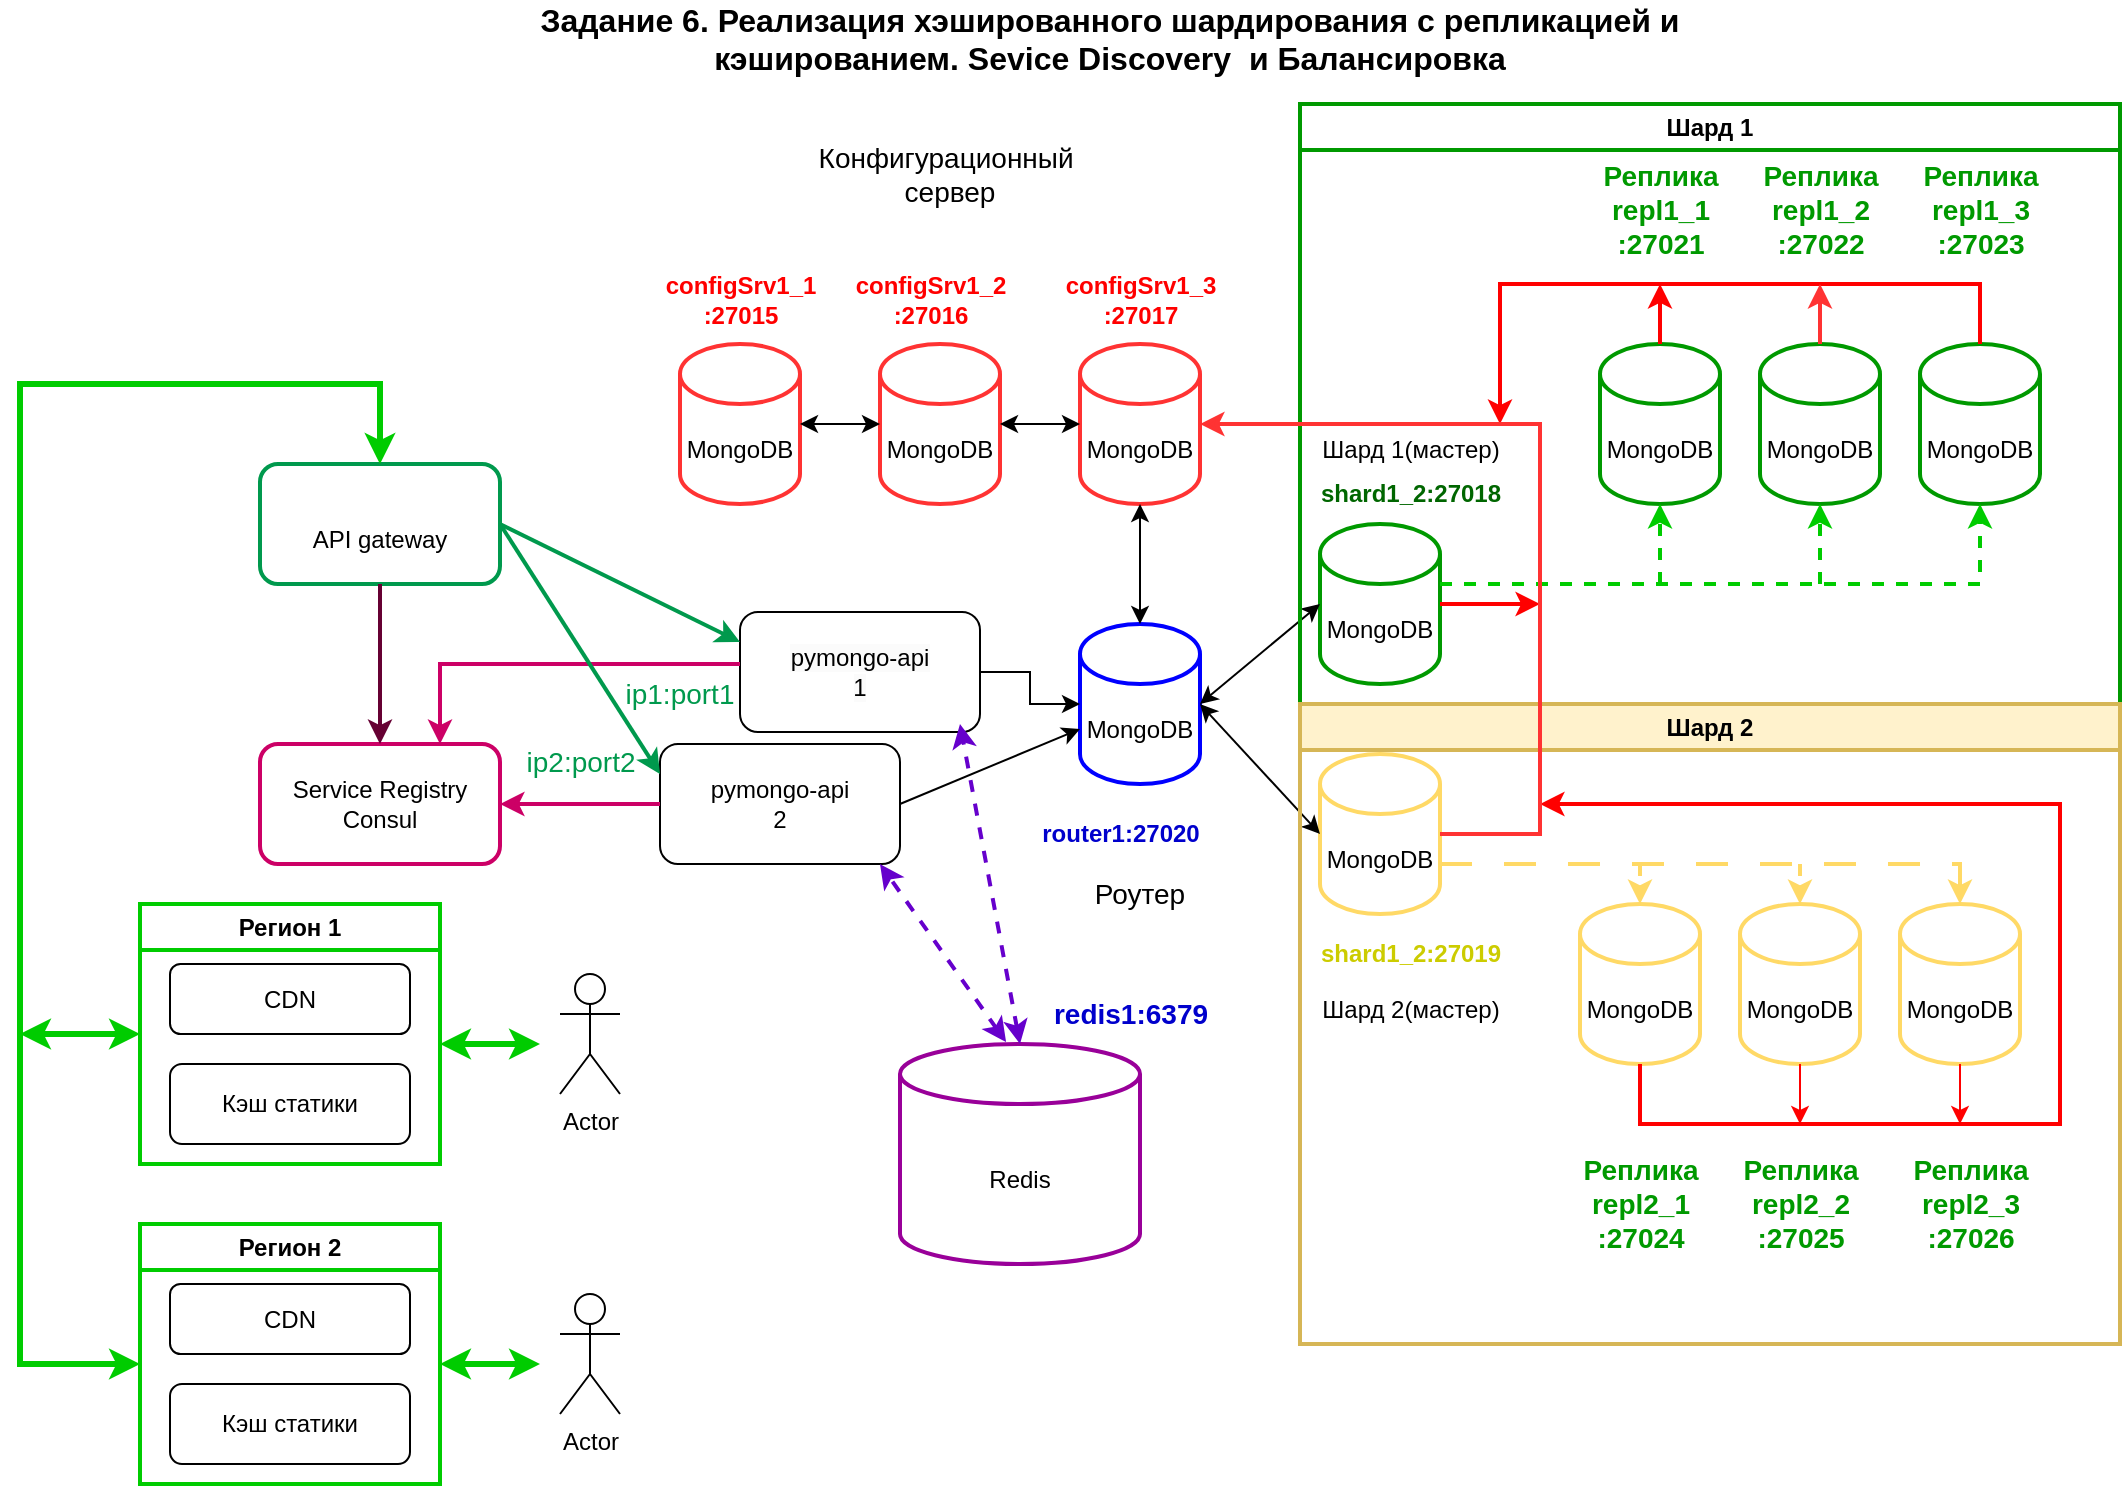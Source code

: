 <mxfile version="25.0.2">
  <diagram name="Page-1" id="-H_mtQnk-PTXWXPvYvuk">
    <mxGraphModel dx="1430" dy="873" grid="1" gridSize="10" guides="1" tooltips="1" connect="1" arrows="1" fold="1" page="1" pageScale="1" pageWidth="1169" pageHeight="827" math="0" shadow="0">
      <root>
        <mxCell id="0" />
        <mxCell id="1" parent="0" />
        <mxCell id="zA23MoTUsTF4_91t8viU-2" value="MongoDB" style="shape=cylinder3;whiteSpace=wrap;html=1;boundedLbl=1;backgroundOutline=1;size=15;strokeColor=#0000FF;strokeWidth=2;" parent="1" vertex="1">
          <mxGeometry x="570" y="360" width="60" height="80" as="geometry" />
        </mxCell>
        <mxCell id="zA23MoTUsTF4_91t8viU-3" value="pymongo-api&lt;div&gt;2&lt;/div&gt;" style="rounded=1;whiteSpace=wrap;html=1;" parent="1" vertex="1">
          <mxGeometry x="360" y="420" width="120" height="60" as="geometry" />
        </mxCell>
        <mxCell id="zA23MoTUsTF4_91t8viU-4" style="edgeStyle=orthogonalEdgeStyle;rounded=0;orthogonalLoop=1;jettySize=auto;html=1;entryX=0;entryY=0.5;entryDx=0;entryDy=0;entryPerimeter=0;exitX=1;exitY=0.5;exitDx=0;exitDy=0;" parent="1" source="430lqr9MEuhTMqPq5amr-2" target="zA23MoTUsTF4_91t8viU-2" edge="1">
          <mxGeometry relative="1" as="geometry">
            <mxPoint x="520" y="400" as="sourcePoint" />
          </mxGeometry>
        </mxCell>
        <mxCell id="mKw6a-kfwTMlM3zWuT2E-1" value="MongoDB" style="shape=cylinder3;whiteSpace=wrap;html=1;boundedLbl=1;backgroundOutline=1;size=15;strokeColor=#FF3333;strokeWidth=2;" parent="1" vertex="1">
          <mxGeometry x="570" y="220" width="60" height="80" as="geometry" />
        </mxCell>
        <mxCell id="mKw6a-kfwTMlM3zWuT2E-2" value="MongoDB" style="shape=cylinder3;whiteSpace=wrap;html=1;boundedLbl=1;backgroundOutline=1;size=15;strokeColor=#009900;strokeWidth=2;" parent="1" vertex="1">
          <mxGeometry x="690" y="310" width="60" height="80" as="geometry" />
        </mxCell>
        <mxCell id="mKw6a-kfwTMlM3zWuT2E-3" value="MongoDB" style="shape=cylinder3;whiteSpace=wrap;html=1;boundedLbl=1;backgroundOutline=1;size=15;strokeColor=#FFD966;strokeWidth=2;" parent="1" vertex="1">
          <mxGeometry x="690" y="425" width="60" height="80" as="geometry" />
        </mxCell>
        <mxCell id="mKw6a-kfwTMlM3zWuT2E-4" value="&lt;font style=&quot;font-size: 14px;&quot;&gt;Роутер&lt;/font&gt;" style="text;html=1;align=center;verticalAlign=middle;whiteSpace=wrap;rounded=0;" parent="1" vertex="1">
          <mxGeometry x="570" y="480" width="60" height="30" as="geometry" />
        </mxCell>
        <mxCell id="mKw6a-kfwTMlM3zWuT2E-5" value="&lt;font style=&quot;font-size: 14px;&quot;&gt;Конфигурационный&amp;nbsp;&lt;/font&gt;&lt;div&gt;&lt;font style=&quot;font-size: 14px;&quot;&gt;сервер&lt;/font&gt;&lt;/div&gt;" style="text;html=1;align=center;verticalAlign=middle;whiteSpace=wrap;rounded=0;" parent="1" vertex="1">
          <mxGeometry x="420" y="120" width="170" height="30" as="geometry" />
        </mxCell>
        <mxCell id="mKw6a-kfwTMlM3zWuT2E-6" value="&lt;font style=&quot;font-size: 16px;&quot;&gt;&lt;b&gt;Задание 6. Реализация хэшированного шардирования с репликацией и кэшированием. Sevice Discovery&amp;nbsp; и Балансировка&lt;/b&gt;&lt;/font&gt;&lt;div&gt;&lt;br&gt;&lt;/div&gt;" style="text;html=1;align=center;verticalAlign=middle;whiteSpace=wrap;rounded=0;" parent="1" vertex="1">
          <mxGeometry x="295" y="60" width="580" height="30" as="geometry" />
        </mxCell>
        <mxCell id="mKw6a-kfwTMlM3zWuT2E-7" value="" style="endArrow=classic;startArrow=classic;html=1;rounded=0;entryX=0;entryY=0.5;entryDx=0;entryDy=0;entryPerimeter=0;exitX=1;exitY=0.5;exitDx=0;exitDy=0;exitPerimeter=0;" parent="1" source="zA23MoTUsTF4_91t8viU-2" target="mKw6a-kfwTMlM3zWuT2E-2" edge="1">
          <mxGeometry width="50" height="50" relative="1" as="geometry">
            <mxPoint x="630" y="390" as="sourcePoint" />
            <mxPoint x="680" y="340" as="targetPoint" />
          </mxGeometry>
        </mxCell>
        <mxCell id="mKw6a-kfwTMlM3zWuT2E-8" value="" style="endArrow=classic;startArrow=classic;html=1;rounded=0;entryX=0;entryY=0.5;entryDx=0;entryDy=0;entryPerimeter=0;" parent="1" target="mKw6a-kfwTMlM3zWuT2E-3" edge="1">
          <mxGeometry width="50" height="50" relative="1" as="geometry">
            <mxPoint x="630" y="400" as="sourcePoint" />
            <mxPoint x="680" y="350" as="targetPoint" />
          </mxGeometry>
        </mxCell>
        <mxCell id="mKw6a-kfwTMlM3zWuT2E-12" value="" style="endArrow=classic;startArrow=classic;html=1;rounded=0;entryX=0.5;entryY=1;entryDx=0;entryDy=0;entryPerimeter=0;" parent="1" target="mKw6a-kfwTMlM3zWuT2E-1" edge="1">
          <mxGeometry width="50" height="50" relative="1" as="geometry">
            <mxPoint x="600" y="360" as="sourcePoint" />
            <mxPoint x="650" y="310" as="targetPoint" />
          </mxGeometry>
        </mxCell>
        <mxCell id="mKw6a-kfwTMlM3zWuT2E-15" value="" style="endArrow=classic;html=1;rounded=0;strokeColor=#FF0000;strokeWidth=2;" parent="1" edge="1">
          <mxGeometry width="50" height="50" relative="1" as="geometry">
            <mxPoint x="750" y="350" as="sourcePoint" />
            <mxPoint x="800" y="350" as="targetPoint" />
          </mxGeometry>
        </mxCell>
        <mxCell id="mKw6a-kfwTMlM3zWuT2E-17" value="MongoDB" style="shape=cylinder3;whiteSpace=wrap;html=1;boundedLbl=1;backgroundOutline=1;size=15;strokeColor=#009900;strokeWidth=2;" parent="1" vertex="1">
          <mxGeometry x="830" y="220" width="60" height="80" as="geometry" />
        </mxCell>
        <mxCell id="mKw6a-kfwTMlM3zWuT2E-18" value="MongoDB" style="shape=cylinder3;whiteSpace=wrap;html=1;boundedLbl=1;backgroundOutline=1;size=15;strokeColor=#009900;strokeWidth=2;" parent="1" vertex="1">
          <mxGeometry x="910" y="220" width="60" height="80" as="geometry" />
        </mxCell>
        <mxCell id="mKw6a-kfwTMlM3zWuT2E-19" value="MongoDB" style="shape=cylinder3;whiteSpace=wrap;html=1;boundedLbl=1;backgroundOutline=1;size=15;strokeColor=#009900;strokeWidth=2;" parent="1" vertex="1">
          <mxGeometry x="990" y="220" width="60" height="80" as="geometry" />
        </mxCell>
        <mxCell id="mKw6a-kfwTMlM3zWuT2E-20" value="MongoDB" style="shape=cylinder3;whiteSpace=wrap;html=1;boundedLbl=1;backgroundOutline=1;size=15;strokeColor=#FFD966;strokeWidth=2;" parent="1" vertex="1">
          <mxGeometry x="820" y="500" width="60" height="80" as="geometry" />
        </mxCell>
        <mxCell id="mKw6a-kfwTMlM3zWuT2E-21" value="MongoDB" style="shape=cylinder3;whiteSpace=wrap;html=1;boundedLbl=1;backgroundOutline=1;size=15;strokeColor=#FFD966;strokeWidth=2;" parent="1" vertex="1">
          <mxGeometry x="900" y="500" width="60" height="80" as="geometry" />
        </mxCell>
        <mxCell id="mKw6a-kfwTMlM3zWuT2E-22" value="MongoDB" style="shape=cylinder3;whiteSpace=wrap;html=1;boundedLbl=1;backgroundOutline=1;size=15;strokeColor=#FFD966;strokeWidth=2;" parent="1" vertex="1">
          <mxGeometry x="980" y="500" width="60" height="80" as="geometry" />
        </mxCell>
        <mxCell id="mKw6a-kfwTMlM3zWuT2E-23" value="&lt;b&gt;&lt;font color=&quot;#009900&quot; style=&quot;font-size: 14px;&quot;&gt;Реплика&lt;/font&gt;&lt;/b&gt;&lt;div&gt;&lt;b&gt;&lt;font color=&quot;#009900&quot; style=&quot;font-size: 14px;&quot;&gt;repl1_1&lt;/font&gt;&lt;/b&gt;&lt;/div&gt;&lt;div&gt;&lt;b&gt;&lt;font color=&quot;#009900&quot; style=&quot;font-size: 14px;&quot;&gt;:27021&lt;/font&gt;&lt;/b&gt;&lt;/div&gt;" style="text;html=1;align=center;verticalAlign=middle;resizable=0;points=[];autosize=1;strokeColor=none;fillColor=none;" parent="1" vertex="1">
          <mxGeometry x="815" y="123" width="90" height="60" as="geometry" />
        </mxCell>
        <mxCell id="mKw6a-kfwTMlM3zWuT2E-24" value="&lt;font color=&quot;#009900&quot; style=&quot;font-size: 14px;&quot;&gt;&lt;b&gt;Реплика&lt;/b&gt;&lt;/font&gt;&lt;div&gt;&lt;font color=&quot;#009900&quot; style=&quot;font-size: 14px;&quot;&gt;&lt;b&gt;repl1_2&lt;/b&gt;&lt;/font&gt;&lt;/div&gt;&lt;div&gt;&lt;font color=&quot;#009900&quot; style=&quot;font-size: 14px;&quot;&gt;&lt;b&gt;:27022&lt;/b&gt;&lt;/font&gt;&lt;/div&gt;" style="text;html=1;align=center;verticalAlign=middle;resizable=0;points=[];autosize=1;strokeColor=none;fillColor=none;" parent="1" vertex="1">
          <mxGeometry x="895" y="123" width="90" height="60" as="geometry" />
        </mxCell>
        <mxCell id="mKw6a-kfwTMlM3zWuT2E-25" value="&lt;font color=&quot;#009900&quot; style=&quot;font-size: 14px;&quot;&gt;&lt;b&gt;Реплика&lt;/b&gt;&lt;/font&gt;&lt;div&gt;&lt;font color=&quot;#009900&quot; style=&quot;font-size: 14px;&quot;&gt;&lt;b&gt;repl1_3&lt;/b&gt;&lt;/font&gt;&lt;/div&gt;&lt;div&gt;&lt;font color=&quot;#009900&quot; style=&quot;font-size: 14px;&quot;&gt;&lt;b&gt;:27023&lt;/b&gt;&lt;/font&gt;&lt;/div&gt;" style="text;html=1;align=center;verticalAlign=middle;resizable=0;points=[];autosize=1;strokeColor=none;fillColor=none;" parent="1" vertex="1">
          <mxGeometry x="975" y="123" width="90" height="60" as="geometry" />
        </mxCell>
        <mxCell id="mKw6a-kfwTMlM3zWuT2E-26" value="&lt;font color=&quot;#009900&quot; style=&quot;font-size: 14px;&quot;&gt;&lt;b&gt;Реплика&lt;/b&gt;&lt;/font&gt;&lt;div&gt;&lt;font color=&quot;#009900&quot; style=&quot;font-size: 14px;&quot;&gt;&lt;b&gt;repl2_1&lt;/b&gt;&lt;/font&gt;&lt;/div&gt;&lt;div&gt;&lt;font color=&quot;#009900&quot; style=&quot;font-size: 14px;&quot;&gt;&lt;b&gt;:27024&lt;/b&gt;&lt;/font&gt;&lt;/div&gt;" style="text;html=1;align=center;verticalAlign=middle;resizable=0;points=[];autosize=1;strokeColor=none;fillColor=none;" parent="1" vertex="1">
          <mxGeometry x="805" y="620" width="90" height="60" as="geometry" />
        </mxCell>
        <mxCell id="mKw6a-kfwTMlM3zWuT2E-27" value="&lt;font color=&quot;#009900&quot; style=&quot;font-size: 14px;&quot;&gt;&lt;b&gt;Реплика&lt;/b&gt;&lt;/font&gt;&lt;div&gt;&lt;font color=&quot;#009900&quot; style=&quot;font-size: 14px;&quot;&gt;&lt;b&gt;repl2_2&lt;/b&gt;&lt;/font&gt;&lt;/div&gt;&lt;div&gt;&lt;font color=&quot;#009900&quot; style=&quot;font-size: 14px;&quot;&gt;&lt;b&gt;:27025&lt;/b&gt;&lt;/font&gt;&lt;/div&gt;" style="text;html=1;align=center;verticalAlign=middle;resizable=0;points=[];autosize=1;strokeColor=none;fillColor=none;" parent="1" vertex="1">
          <mxGeometry x="885" y="620" width="90" height="60" as="geometry" />
        </mxCell>
        <mxCell id="mKw6a-kfwTMlM3zWuT2E-29" value="" style="endArrow=classic;html=1;rounded=0;entryX=0.5;entryY=0;entryDx=0;entryDy=0;entryPerimeter=0;dashed=1;dashPattern=8 8;strokeColor=#FFD966;strokeWidth=2;" parent="1" target="mKw6a-kfwTMlM3zWuT2E-22" edge="1">
          <mxGeometry width="50" height="50" relative="1" as="geometry">
            <mxPoint x="750" y="480" as="sourcePoint" />
            <mxPoint x="1050" y="480" as="targetPoint" />
            <Array as="points">
              <mxPoint x="1010" y="480" />
            </Array>
          </mxGeometry>
        </mxCell>
        <mxCell id="mKw6a-kfwTMlM3zWuT2E-30" value="" style="endArrow=classic;html=1;rounded=0;entryX=0.5;entryY=0;entryDx=0;entryDy=0;entryPerimeter=0;dashed=1;strokeColor=#FFD966;strokeWidth=2;" parent="1" target="mKw6a-kfwTMlM3zWuT2E-21" edge="1">
          <mxGeometry width="50" height="50" relative="1" as="geometry">
            <mxPoint x="930" y="480" as="sourcePoint" />
            <mxPoint x="970" y="430" as="targetPoint" />
          </mxGeometry>
        </mxCell>
        <mxCell id="mKw6a-kfwTMlM3zWuT2E-31" value="" style="endArrow=classic;html=1;rounded=0;entryX=0.5;entryY=0;entryDx=0;entryDy=0;entryPerimeter=0;dashed=1;strokeWidth=2;strokeColor=#FFD966;" parent="1" target="mKw6a-kfwTMlM3zWuT2E-20" edge="1">
          <mxGeometry width="50" height="50" relative="1" as="geometry">
            <mxPoint x="850" y="480" as="sourcePoint" />
            <mxPoint x="900" y="430" as="targetPoint" />
          </mxGeometry>
        </mxCell>
        <mxCell id="mKw6a-kfwTMlM3zWuT2E-32" value="" style="endArrow=classic;html=1;rounded=0;entryX=0.5;entryY=1;entryDx=0;entryDy=0;entryPerimeter=0;dashed=1;strokeColor=#00CC00;strokeWidth=2;" parent="1" target="mKw6a-kfwTMlM3zWuT2E-19" edge="1">
          <mxGeometry width="50" height="50" relative="1" as="geometry">
            <mxPoint x="750" y="340" as="sourcePoint" />
            <mxPoint x="800" y="290" as="targetPoint" />
            <Array as="points">
              <mxPoint x="1020" y="340" />
            </Array>
          </mxGeometry>
        </mxCell>
        <mxCell id="mKw6a-kfwTMlM3zWuT2E-33" value="" style="endArrow=classic;html=1;rounded=0;entryX=0.5;entryY=1;entryDx=0;entryDy=0;entryPerimeter=0;dashed=1;strokeColor=#00CC00;strokeWidth=2;" parent="1" target="mKw6a-kfwTMlM3zWuT2E-18" edge="1">
          <mxGeometry width="50" height="50" relative="1" as="geometry">
            <mxPoint x="940" y="340" as="sourcePoint" />
            <mxPoint x="990" y="290" as="targetPoint" />
          </mxGeometry>
        </mxCell>
        <mxCell id="mKw6a-kfwTMlM3zWuT2E-34" value="" style="endArrow=classic;html=1;rounded=0;entryX=0.5;entryY=1;entryDx=0;entryDy=0;entryPerimeter=0;dashed=1;strokeColor=#00CC00;strokeWidth=2;" parent="1" target="mKw6a-kfwTMlM3zWuT2E-17" edge="1">
          <mxGeometry width="50" height="50" relative="1" as="geometry">
            <mxPoint x="860" y="340" as="sourcePoint" />
            <mxPoint x="900" y="290" as="targetPoint" />
          </mxGeometry>
        </mxCell>
        <mxCell id="mKw6a-kfwTMlM3zWuT2E-35" value="" style="endArrow=classic;html=1;rounded=0;strokeColor=#FF0000;strokeWidth=2;" parent="1" edge="1">
          <mxGeometry width="50" height="50" relative="1" as="geometry">
            <mxPoint x="850" y="580" as="sourcePoint" />
            <mxPoint x="800" y="450" as="targetPoint" />
            <Array as="points">
              <mxPoint x="850" y="610" />
              <mxPoint x="1060" y="610" />
              <mxPoint x="1060" y="450" />
            </Array>
          </mxGeometry>
        </mxCell>
        <mxCell id="mKw6a-kfwTMlM3zWuT2E-36" value="" style="endArrow=classic;html=1;rounded=0;strokeColor=#FF0000;" parent="1" edge="1">
          <mxGeometry width="50" height="50" relative="1" as="geometry">
            <mxPoint x="930" y="580" as="sourcePoint" />
            <mxPoint x="930" y="610" as="targetPoint" />
          </mxGeometry>
        </mxCell>
        <mxCell id="mKw6a-kfwTMlM3zWuT2E-37" value="" style="endArrow=classic;html=1;rounded=0;strokeColor=#FF0000;" parent="1" edge="1">
          <mxGeometry width="50" height="50" relative="1" as="geometry">
            <mxPoint x="1010" y="580" as="sourcePoint" />
            <mxPoint x="1010" y="610" as="targetPoint" />
          </mxGeometry>
        </mxCell>
        <mxCell id="mKw6a-kfwTMlM3zWuT2E-38" value="" style="endArrow=classic;html=1;rounded=0;strokeColor=#FF0000;strokeWidth=2;" parent="1" edge="1">
          <mxGeometry width="50" height="50" relative="1" as="geometry">
            <mxPoint x="1020" y="220" as="sourcePoint" />
            <mxPoint x="780" y="260" as="targetPoint" />
            <Array as="points">
              <mxPoint x="1020" y="190" />
              <mxPoint x="780" y="190" />
            </Array>
          </mxGeometry>
        </mxCell>
        <mxCell id="mKw6a-kfwTMlM3zWuT2E-39" value="" style="endArrow=classic;html=1;rounded=0;strokeColor=#FF3333;strokeWidth=2;" parent="1" edge="1">
          <mxGeometry width="50" height="50" relative="1" as="geometry">
            <mxPoint x="940" y="220" as="sourcePoint" />
            <mxPoint x="940" y="190" as="targetPoint" />
          </mxGeometry>
        </mxCell>
        <mxCell id="mKw6a-kfwTMlM3zWuT2E-40" value="" style="endArrow=classic;html=1;rounded=0;strokeColor=#FF0000;strokeWidth=2;" parent="1" edge="1">
          <mxGeometry width="50" height="50" relative="1" as="geometry">
            <mxPoint x="860" y="220" as="sourcePoint" />
            <mxPoint x="860" y="190" as="targetPoint" />
          </mxGeometry>
        </mxCell>
        <mxCell id="mKw6a-kfwTMlM3zWuT2E-41" value="Шард 1" style="swimlane;whiteSpace=wrap;html=1;strokeColor=#009900;strokeWidth=2;" parent="1" vertex="1">
          <mxGeometry x="680" y="100" width="410" height="300" as="geometry" />
        </mxCell>
        <mxCell id="8V42qVTOC1k6mHcDL1kq-3" value="Шард 1(мастер)&lt;div&gt;&lt;br&gt;&lt;/div&gt;" style="text;html=1;align=center;verticalAlign=middle;resizable=0;points=[];autosize=1;strokeColor=none;fillColor=none;" parent="mKw6a-kfwTMlM3zWuT2E-41" vertex="1">
          <mxGeometry x="-10" y="160" width="130" height="40" as="geometry" />
        </mxCell>
        <mxCell id="8V42qVTOC1k6mHcDL1kq-7" value="&lt;font color=&quot;#006600&quot;&gt;&lt;b&gt;shard1_2:27018&lt;/b&gt;&lt;/font&gt;" style="text;html=1;align=center;verticalAlign=middle;resizable=0;points=[];autosize=1;strokeColor=none;fillColor=none;" parent="mKw6a-kfwTMlM3zWuT2E-41" vertex="1">
          <mxGeometry x="-10" y="180" width="130" height="30" as="geometry" />
        </mxCell>
        <mxCell id="mKw6a-kfwTMlM3zWuT2E-42" value="Шард 2" style="swimlane;whiteSpace=wrap;html=1;fillColor=#fff2cc;strokeColor=#d6b656;strokeWidth=2;" parent="1" vertex="1">
          <mxGeometry x="680" y="400" width="410" height="320" as="geometry" />
        </mxCell>
        <mxCell id="8V42qVTOC1k6mHcDL1kq-6" value="Шард 2(мастер)&lt;div&gt;&lt;br&gt;&lt;/div&gt;" style="text;html=1;align=center;verticalAlign=middle;resizable=0;points=[];autosize=1;strokeColor=none;fillColor=none;" parent="mKw6a-kfwTMlM3zWuT2E-42" vertex="1">
          <mxGeometry x="-10" y="140" width="130" height="40" as="geometry" />
        </mxCell>
        <mxCell id="8V42qVTOC1k6mHcDL1kq-8" value="&lt;font color=&quot;#cccc00&quot;&gt;&lt;b&gt;shard1_2:27019&lt;/b&gt;&lt;/font&gt;" style="text;html=1;align=center;verticalAlign=middle;resizable=0;points=[];autosize=1;strokeColor=none;fillColor=none;" parent="mKw6a-kfwTMlM3zWuT2E-42" vertex="1">
          <mxGeometry x="-10" y="110" width="130" height="30" as="geometry" />
        </mxCell>
        <mxCell id="mKw6a-kfwTMlM3zWuT2E-28" value="&lt;font color=&quot;#009900&quot; style=&quot;font-size: 14px;&quot;&gt;&lt;b&gt;Реплика&lt;/b&gt;&lt;/font&gt;&lt;div&gt;&lt;font color=&quot;#009900&quot; style=&quot;font-size: 14px;&quot;&gt;&lt;b&gt;repl2_3&lt;/b&gt;&lt;/font&gt;&lt;/div&gt;&lt;div&gt;&lt;font color=&quot;#009900&quot; style=&quot;font-size: 14px;&quot;&gt;&lt;b&gt;:27026&lt;/b&gt;&lt;/font&gt;&lt;/div&gt;" style="text;html=1;align=center;verticalAlign=middle;resizable=0;points=[];autosize=1;strokeColor=none;fillColor=none;" parent="mKw6a-kfwTMlM3zWuT2E-42" vertex="1">
          <mxGeometry x="290" y="220" width="90" height="60" as="geometry" />
        </mxCell>
        <mxCell id="mKw6a-kfwTMlM3zWuT2E-14" value="" style="endArrow=classic;html=1;rounded=0;exitX=1;exitY=0.5;exitDx=0;exitDy=0;exitPerimeter=0;entryX=1;entryY=0.5;entryDx=0;entryDy=0;entryPerimeter=0;strokeColor=#FF3333;strokeWidth=2;" parent="1" source="mKw6a-kfwTMlM3zWuT2E-3" target="mKw6a-kfwTMlM3zWuT2E-1" edge="1">
          <mxGeometry width="50" height="50" relative="1" as="geometry">
            <mxPoint x="760" y="470" as="sourcePoint" />
            <mxPoint x="800" y="210" as="targetPoint" />
            <Array as="points">
              <mxPoint x="800" y="465" />
              <mxPoint x="800" y="260" />
            </Array>
          </mxGeometry>
        </mxCell>
        <mxCell id="8V42qVTOC1k6mHcDL1kq-1" value="&lt;font color=&quot;#ff0000&quot;&gt;&lt;b style=&quot;&quot;&gt;configSrv1_3&lt;/b&gt;&lt;/font&gt;&lt;div&gt;&lt;font color=&quot;#ff0000&quot;&gt;&lt;b style=&quot;&quot;&gt;:27017&lt;/b&gt;&lt;/font&gt;&lt;/div&gt;" style="text;html=1;align=center;verticalAlign=middle;resizable=0;points=[];autosize=1;strokeColor=none;fillColor=none;" parent="1" vertex="1">
          <mxGeometry x="545" y="178" width="110" height="40" as="geometry" />
        </mxCell>
        <mxCell id="8V42qVTOC1k6mHcDL1kq-2" value="&lt;font color=&quot;#0000cc&quot;&gt;&lt;b style=&quot;&quot;&gt;router1:27020&lt;/b&gt;&lt;/font&gt;" style="text;html=1;align=center;verticalAlign=middle;resizable=0;points=[];autosize=1;strokeColor=none;fillColor=none;" parent="1" vertex="1">
          <mxGeometry x="530" y="450" width="120" height="30" as="geometry" />
        </mxCell>
        <mxCell id="y_HtmazN0kneG0MGvAsQ-1" value="MongoDB" style="shape=cylinder3;whiteSpace=wrap;html=1;boundedLbl=1;backgroundOutline=1;size=15;strokeColor=#FF3333;strokeWidth=2;" parent="1" vertex="1">
          <mxGeometry x="470" y="220" width="60" height="80" as="geometry" />
        </mxCell>
        <mxCell id="y_HtmazN0kneG0MGvAsQ-2" value="MongoDB" style="shape=cylinder3;whiteSpace=wrap;html=1;boundedLbl=1;backgroundOutline=1;size=15;strokeColor=#FF3333;strokeWidth=2;" parent="1" vertex="1">
          <mxGeometry x="370" y="220" width="60" height="80" as="geometry" />
        </mxCell>
        <mxCell id="y_HtmazN0kneG0MGvAsQ-3" value="" style="endArrow=classic;startArrow=classic;html=1;rounded=0;entryX=0;entryY=0.5;entryDx=0;entryDy=0;entryPerimeter=0;" parent="1" target="mKw6a-kfwTMlM3zWuT2E-1" edge="1">
          <mxGeometry width="50" height="50" relative="1" as="geometry">
            <mxPoint x="530" y="260" as="sourcePoint" />
            <mxPoint x="580" y="210" as="targetPoint" />
          </mxGeometry>
        </mxCell>
        <mxCell id="y_HtmazN0kneG0MGvAsQ-4" value="" style="endArrow=classic;startArrow=classic;html=1;rounded=0;entryX=0;entryY=0.5;entryDx=0;entryDy=0;entryPerimeter=0;" parent="1" target="y_HtmazN0kneG0MGvAsQ-1" edge="1">
          <mxGeometry width="50" height="50" relative="1" as="geometry">
            <mxPoint x="430" y="260" as="sourcePoint" />
            <mxPoint x="480" y="210" as="targetPoint" />
          </mxGeometry>
        </mxCell>
        <mxCell id="y_HtmazN0kneG0MGvAsQ-5" value="&lt;font color=&quot;#ff0000&quot;&gt;&lt;b style=&quot;&quot;&gt;configSrv1_2&lt;/b&gt;&lt;/font&gt;&lt;div&gt;&lt;font color=&quot;#ff0000&quot;&gt;&lt;b style=&quot;&quot;&gt;:27016&lt;/b&gt;&lt;/font&gt;&lt;/div&gt;" style="text;html=1;align=center;verticalAlign=middle;resizable=0;points=[];autosize=1;strokeColor=none;fillColor=none;" parent="1" vertex="1">
          <mxGeometry x="440" y="178" width="110" height="40" as="geometry" />
        </mxCell>
        <mxCell id="y_HtmazN0kneG0MGvAsQ-6" value="&lt;font color=&quot;#ff0000&quot;&gt;&lt;b style=&quot;&quot;&gt;configSrv1_1&lt;/b&gt;&lt;/font&gt;&lt;div&gt;&lt;font color=&quot;#ff0000&quot;&gt;&lt;b style=&quot;&quot;&gt;:27015&lt;/b&gt;&lt;/font&gt;&lt;/div&gt;" style="text;html=1;align=center;verticalAlign=middle;resizable=0;points=[];autosize=1;strokeColor=none;fillColor=none;" parent="1" vertex="1">
          <mxGeometry x="345" y="178" width="110" height="40" as="geometry" />
        </mxCell>
        <mxCell id="SX4wt5dCsI62jrLSf9M_-1" value="Redis" style="shape=cylinder3;whiteSpace=wrap;html=1;boundedLbl=1;backgroundOutline=1;size=15;strokeWidth=2;strokeColor=#990099;" parent="1" vertex="1">
          <mxGeometry x="480" y="570" width="120" height="110" as="geometry" />
        </mxCell>
        <mxCell id="SX4wt5dCsI62jrLSf9M_-3" value="&lt;font style=&quot;font-size: 14px;&quot; color=&quot;#0000cc&quot;&gt;&lt;b&gt;redis1:6379&lt;/b&gt;&lt;/font&gt;" style="text;html=1;align=center;verticalAlign=middle;resizable=0;points=[];autosize=1;strokeColor=none;fillColor=none;" parent="1" vertex="1">
          <mxGeometry x="535" y="540" width="120" height="30" as="geometry" />
        </mxCell>
        <mxCell id="430lqr9MEuhTMqPq5amr-1" value="&lt;br&gt;API gateway" style="rounded=1;whiteSpace=wrap;html=1;strokeColor=#00994D;strokeWidth=2;" vertex="1" parent="1">
          <mxGeometry x="160" y="280" width="120" height="60" as="geometry" />
        </mxCell>
        <mxCell id="430lqr9MEuhTMqPq5amr-2" value="&lt;span style=&quot;color: rgb(0, 0, 0); font-family: Helvetica; font-size: 12px; font-style: normal; font-variant-ligatures: normal; font-variant-caps: normal; font-weight: 400; letter-spacing: normal; orphans: 2; text-align: center; text-indent: 0px; text-transform: none; widows: 2; word-spacing: 0px; -webkit-text-stroke-width: 0px; white-space: normal; background-color: rgb(251, 251, 251); text-decoration-thickness: initial; text-decoration-style: initial; text-decoration-color: initial; display: inline !important; float: none;&quot;&gt;pymongo-api&lt;br&gt;1&lt;/span&gt;" style="rounded=1;whiteSpace=wrap;html=1;" vertex="1" parent="1">
          <mxGeometry x="400" y="354" width="120" height="60" as="geometry" />
        </mxCell>
        <mxCell id="430lqr9MEuhTMqPq5amr-3" value="" style="endArrow=classic;startArrow=classic;html=1;rounded=0;strokeColor=#6600CC;strokeWidth=2;dashed=1;exitX=0.442;exitY=-0.009;exitDx=0;exitDy=0;exitPerimeter=0;" edge="1" parent="1" source="SX4wt5dCsI62jrLSf9M_-1">
          <mxGeometry width="50" height="50" relative="1" as="geometry">
            <mxPoint x="480" y="570" as="sourcePoint" />
            <mxPoint x="470" y="480" as="targetPoint" />
          </mxGeometry>
        </mxCell>
        <mxCell id="430lqr9MEuhTMqPq5amr-4" value="" style="endArrow=classic;startArrow=classic;html=1;rounded=0;strokeWidth=2;strokeColor=#6600CC;dashed=1;exitX=0.5;exitY=0;exitDx=0;exitDy=0;exitPerimeter=0;" edge="1" parent="1" source="SX4wt5dCsI62jrLSf9M_-1">
          <mxGeometry width="50" height="50" relative="1" as="geometry">
            <mxPoint x="480" y="570" as="sourcePoint" />
            <mxPoint x="510" y="410" as="targetPoint" />
          </mxGeometry>
        </mxCell>
        <mxCell id="430lqr9MEuhTMqPq5amr-5" value="" style="endArrow=classic;html=1;rounded=0;entryX=0;entryY=0;entryDx=0;entryDy=52.5;entryPerimeter=0;" edge="1" parent="1" target="zA23MoTUsTF4_91t8viU-2">
          <mxGeometry width="50" height="50" relative="1" as="geometry">
            <mxPoint x="480" y="450" as="sourcePoint" />
            <mxPoint x="530" y="400" as="targetPoint" />
          </mxGeometry>
        </mxCell>
        <mxCell id="430lqr9MEuhTMqPq5amr-6" value="Service Registry&lt;br&gt;Consul" style="rounded=1;whiteSpace=wrap;html=1;strokeColor=#CC0066;strokeWidth=2;" vertex="1" parent="1">
          <mxGeometry x="160" y="420" width="120" height="60" as="geometry" />
        </mxCell>
        <mxCell id="430lqr9MEuhTMqPq5amr-7" value="" style="endArrow=classic;html=1;rounded=0;entryX=0.75;entryY=0;entryDx=0;entryDy=0;strokeColor=#CC0066;strokeWidth=2;" edge="1" parent="1" target="430lqr9MEuhTMqPq5amr-6">
          <mxGeometry width="50" height="50" relative="1" as="geometry">
            <mxPoint x="400" y="380" as="sourcePoint" />
            <mxPoint x="210" y="410" as="targetPoint" />
            <Array as="points">
              <mxPoint x="250" y="380" />
            </Array>
          </mxGeometry>
        </mxCell>
        <mxCell id="430lqr9MEuhTMqPq5amr-8" value="" style="endArrow=classic;html=1;rounded=0;entryX=1;entryY=0.5;entryDx=0;entryDy=0;strokeColor=#CC0066;strokeWidth=2;" edge="1" parent="1" target="430lqr9MEuhTMqPq5amr-6">
          <mxGeometry width="50" height="50" relative="1" as="geometry">
            <mxPoint x="360" y="450" as="sourcePoint" />
            <mxPoint x="410" y="400" as="targetPoint" />
          </mxGeometry>
        </mxCell>
        <mxCell id="430lqr9MEuhTMqPq5amr-9" value="" style="endArrow=classic;html=1;rounded=0;entryX=0;entryY=0.25;entryDx=0;entryDy=0;strokeColor=#00994D;strokeWidth=2;" edge="1" parent="1" target="430lqr9MEuhTMqPq5amr-2">
          <mxGeometry width="50" height="50" relative="1" as="geometry">
            <mxPoint x="280" y="310" as="sourcePoint" />
            <mxPoint x="330" y="260" as="targetPoint" />
          </mxGeometry>
        </mxCell>
        <mxCell id="430lqr9MEuhTMqPq5amr-10" value="" style="endArrow=classic;html=1;rounded=0;entryX=0;entryY=0.25;entryDx=0;entryDy=0;strokeColor=#00994D;strokeWidth=2;" edge="1" parent="1" target="zA23MoTUsTF4_91t8viU-3">
          <mxGeometry width="50" height="50" relative="1" as="geometry">
            <mxPoint x="280" y="310" as="sourcePoint" />
            <mxPoint x="330" y="260" as="targetPoint" />
          </mxGeometry>
        </mxCell>
        <mxCell id="430lqr9MEuhTMqPq5amr-12" value="Actor" style="shape=umlActor;verticalLabelPosition=bottom;verticalAlign=top;html=1;outlineConnect=0;" vertex="1" parent="1">
          <mxGeometry x="310" y="535" width="30" height="60" as="geometry" />
        </mxCell>
        <mxCell id="430lqr9MEuhTMqPq5amr-13" value="&lt;font color=&quot;#00994d&quot; style=&quot;font-size: 14px;&quot;&gt;ip1:port1&lt;/font&gt;" style="text;html=1;align=center;verticalAlign=middle;whiteSpace=wrap;rounded=0;" vertex="1" parent="1">
          <mxGeometry x="340" y="380" width="60" height="30" as="geometry" />
        </mxCell>
        <mxCell id="430lqr9MEuhTMqPq5amr-14" value="&lt;font style=&quot;font-size: 14px;&quot; color=&quot;#00994d&quot;&gt;ip2:port2&lt;/font&gt;" style="text;html=1;align=center;verticalAlign=middle;resizable=0;points=[];autosize=1;strokeColor=none;fillColor=none;" vertex="1" parent="1">
          <mxGeometry x="275" y="414" width="90" height="30" as="geometry" />
        </mxCell>
        <mxCell id="430lqr9MEuhTMqPq5amr-15" value="" style="endArrow=classic;html=1;rounded=0;entryX=0.5;entryY=0;entryDx=0;entryDy=0;strokeColor=#660033;strokeWidth=2;" edge="1" parent="1" target="430lqr9MEuhTMqPq5amr-6">
          <mxGeometry width="50" height="50" relative="1" as="geometry">
            <mxPoint x="220" y="340" as="sourcePoint" />
            <mxPoint x="270" y="290" as="targetPoint" />
          </mxGeometry>
        </mxCell>
        <mxCell id="430lqr9MEuhTMqPq5amr-16" value="Регион 1" style="swimlane;whiteSpace=wrap;html=1;strokeColor=#00CC00;strokeWidth=2;" vertex="1" parent="1">
          <mxGeometry x="100" y="500" width="150" height="130" as="geometry" />
        </mxCell>
        <mxCell id="430lqr9MEuhTMqPq5amr-22" value="CDN" style="rounded=1;whiteSpace=wrap;html=1;" vertex="1" parent="430lqr9MEuhTMqPq5amr-16">
          <mxGeometry x="15" y="30" width="120" height="35" as="geometry" />
        </mxCell>
        <mxCell id="430lqr9MEuhTMqPq5amr-23" value="Кэш статики" style="rounded=1;whiteSpace=wrap;html=1;" vertex="1" parent="430lqr9MEuhTMqPq5amr-16">
          <mxGeometry x="15" y="80" width="120" height="40" as="geometry" />
        </mxCell>
        <mxCell id="430lqr9MEuhTMqPq5amr-19" value="Actor" style="shape=umlActor;verticalLabelPosition=bottom;verticalAlign=top;html=1;outlineConnect=0;" vertex="1" parent="1">
          <mxGeometry x="310" y="695" width="30" height="60" as="geometry" />
        </mxCell>
        <mxCell id="430lqr9MEuhTMqPq5amr-20" value="" style="endArrow=classic;startArrow=classic;html=1;rounded=0;strokeColor=#00CC00;strokeWidth=3;" edge="1" parent="1">
          <mxGeometry width="50" height="50" relative="1" as="geometry">
            <mxPoint x="220" y="280" as="sourcePoint" />
            <mxPoint x="100" y="730" as="targetPoint" />
            <Array as="points">
              <mxPoint x="220" y="240" />
              <mxPoint x="40" y="240" />
              <mxPoint x="40" y="730" />
            </Array>
          </mxGeometry>
        </mxCell>
        <mxCell id="430lqr9MEuhTMqPq5amr-21" value="" style="endArrow=classic;startArrow=classic;html=1;rounded=0;entryX=0;entryY=0.5;entryDx=0;entryDy=0;strokeColor=#00CC00;strokeWidth=3;" edge="1" parent="1" target="430lqr9MEuhTMqPq5amr-16">
          <mxGeometry width="50" height="50" relative="1" as="geometry">
            <mxPoint x="40" y="565" as="sourcePoint" />
            <mxPoint x="90" y="510" as="targetPoint" />
          </mxGeometry>
        </mxCell>
        <mxCell id="430lqr9MEuhTMqPq5amr-27" value="Регион 2" style="swimlane;whiteSpace=wrap;html=1;strokeColor=#00CC00;strokeWidth=2;" vertex="1" parent="1">
          <mxGeometry x="100" y="660" width="150" height="130" as="geometry" />
        </mxCell>
        <mxCell id="430lqr9MEuhTMqPq5amr-28" value="CDN" style="rounded=1;whiteSpace=wrap;html=1;" vertex="1" parent="430lqr9MEuhTMqPq5amr-27">
          <mxGeometry x="15" y="30" width="120" height="35" as="geometry" />
        </mxCell>
        <mxCell id="430lqr9MEuhTMqPq5amr-29" value="Кэш статики" style="rounded=1;whiteSpace=wrap;html=1;" vertex="1" parent="430lqr9MEuhTMqPq5amr-27">
          <mxGeometry x="15" y="80" width="120" height="40" as="geometry" />
        </mxCell>
        <mxCell id="430lqr9MEuhTMqPq5amr-30" value="" style="endArrow=classic;startArrow=classic;html=1;rounded=0;strokeColor=#00CC00;strokeWidth=3;" edge="1" parent="1">
          <mxGeometry width="50" height="50" relative="1" as="geometry">
            <mxPoint x="250" y="570" as="sourcePoint" />
            <mxPoint x="300" y="570" as="targetPoint" />
          </mxGeometry>
        </mxCell>
        <mxCell id="430lqr9MEuhTMqPq5amr-31" value="" style="endArrow=classic;startArrow=classic;html=1;rounded=0;strokeColor=#00CC00;strokeWidth=3;" edge="1" parent="1">
          <mxGeometry width="50" height="50" relative="1" as="geometry">
            <mxPoint x="250" y="730" as="sourcePoint" />
            <mxPoint x="300" y="730" as="targetPoint" />
          </mxGeometry>
        </mxCell>
      </root>
    </mxGraphModel>
  </diagram>
</mxfile>

